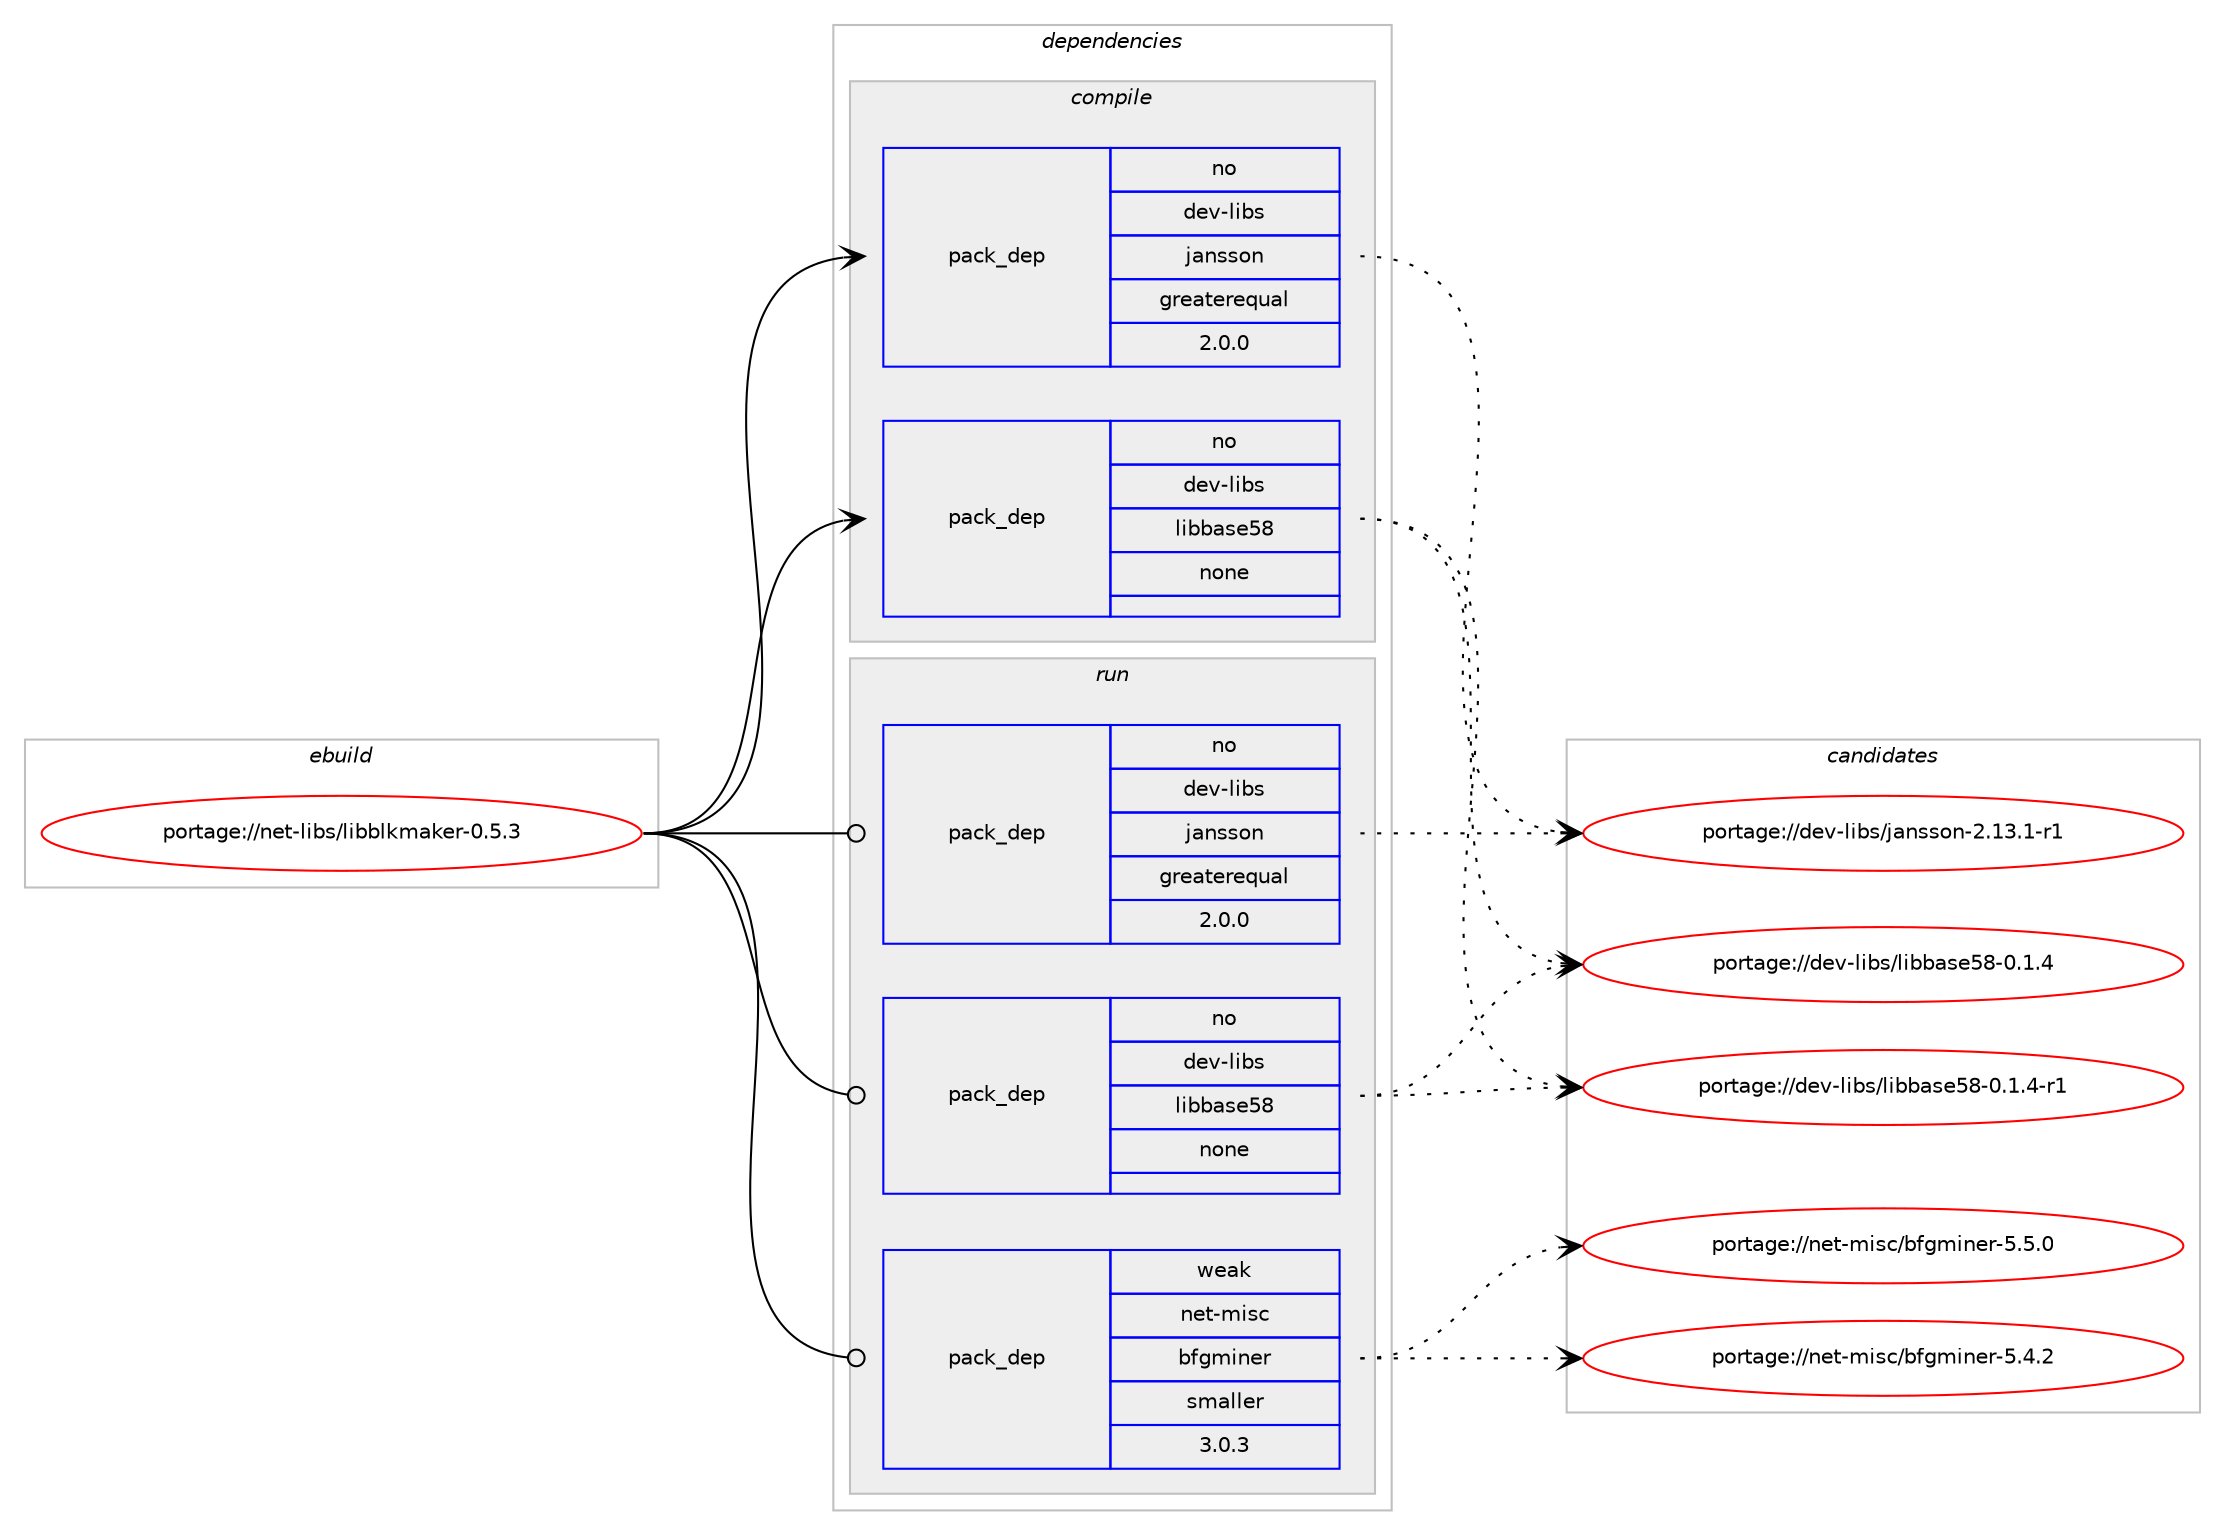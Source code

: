 digraph prolog {

# *************
# Graph options
# *************

newrank=true;
concentrate=true;
compound=true;
graph [rankdir=LR,fontname=Helvetica,fontsize=10,ranksep=1.5];#, ranksep=2.5, nodesep=0.2];
edge  [arrowhead=vee];
node  [fontname=Helvetica,fontsize=10];

# **********
# The ebuild
# **********

subgraph cluster_leftcol {
color=gray;
rank=same;
label=<<i>ebuild</i>>;
id [label="portage://net-libs/libblkmaker-0.5.3", color=red, width=4, href="../net-libs/libblkmaker-0.5.3.svg"];
}

# ****************
# The dependencies
# ****************

subgraph cluster_midcol {
color=gray;
label=<<i>dependencies</i>>;
subgraph cluster_compile {
fillcolor="#eeeeee";
style=filled;
label=<<i>compile</i>>;
subgraph pack9327 {
dependency13202 [label=<<TABLE BORDER="0" CELLBORDER="1" CELLSPACING="0" CELLPADDING="4" WIDTH="220"><TR><TD ROWSPAN="6" CELLPADDING="30">pack_dep</TD></TR><TR><TD WIDTH="110">no</TD></TR><TR><TD>dev-libs</TD></TR><TR><TD>jansson</TD></TR><TR><TD>greaterequal</TD></TR><TR><TD>2.0.0</TD></TR></TABLE>>, shape=none, color=blue];
}
id:e -> dependency13202:w [weight=20,style="solid",arrowhead="vee"];
subgraph pack9328 {
dependency13203 [label=<<TABLE BORDER="0" CELLBORDER="1" CELLSPACING="0" CELLPADDING="4" WIDTH="220"><TR><TD ROWSPAN="6" CELLPADDING="30">pack_dep</TD></TR><TR><TD WIDTH="110">no</TD></TR><TR><TD>dev-libs</TD></TR><TR><TD>libbase58</TD></TR><TR><TD>none</TD></TR><TR><TD></TD></TR></TABLE>>, shape=none, color=blue];
}
id:e -> dependency13203:w [weight=20,style="solid",arrowhead="vee"];
}
subgraph cluster_compileandrun {
fillcolor="#eeeeee";
style=filled;
label=<<i>compile and run</i>>;
}
subgraph cluster_run {
fillcolor="#eeeeee";
style=filled;
label=<<i>run</i>>;
subgraph pack9329 {
dependency13204 [label=<<TABLE BORDER="0" CELLBORDER="1" CELLSPACING="0" CELLPADDING="4" WIDTH="220"><TR><TD ROWSPAN="6" CELLPADDING="30">pack_dep</TD></TR><TR><TD WIDTH="110">no</TD></TR><TR><TD>dev-libs</TD></TR><TR><TD>jansson</TD></TR><TR><TD>greaterequal</TD></TR><TR><TD>2.0.0</TD></TR></TABLE>>, shape=none, color=blue];
}
id:e -> dependency13204:w [weight=20,style="solid",arrowhead="odot"];
subgraph pack9330 {
dependency13205 [label=<<TABLE BORDER="0" CELLBORDER="1" CELLSPACING="0" CELLPADDING="4" WIDTH="220"><TR><TD ROWSPAN="6" CELLPADDING="30">pack_dep</TD></TR><TR><TD WIDTH="110">no</TD></TR><TR><TD>dev-libs</TD></TR><TR><TD>libbase58</TD></TR><TR><TD>none</TD></TR><TR><TD></TD></TR></TABLE>>, shape=none, color=blue];
}
id:e -> dependency13205:w [weight=20,style="solid",arrowhead="odot"];
subgraph pack9331 {
dependency13206 [label=<<TABLE BORDER="0" CELLBORDER="1" CELLSPACING="0" CELLPADDING="4" WIDTH="220"><TR><TD ROWSPAN="6" CELLPADDING="30">pack_dep</TD></TR><TR><TD WIDTH="110">weak</TD></TR><TR><TD>net-misc</TD></TR><TR><TD>bfgminer</TD></TR><TR><TD>smaller</TD></TR><TR><TD>3.0.3</TD></TR></TABLE>>, shape=none, color=blue];
}
id:e -> dependency13206:w [weight=20,style="solid",arrowhead="odot"];
}
}

# **************
# The candidates
# **************

subgraph cluster_choices {
rank=same;
color=gray;
label=<<i>candidates</i>>;

subgraph choice9327 {
color=black;
nodesep=1;
choice10010111845108105981154710697110115115111110455046495146494511449 [label="portage://dev-libs/jansson-2.13.1-r1", color=red, width=4,href="../dev-libs/jansson-2.13.1-r1.svg"];
dependency13202:e -> choice10010111845108105981154710697110115115111110455046495146494511449:w [style=dotted,weight="100"];
}
subgraph choice9328 {
color=black;
nodesep=1;
choice10010111845108105981154710810598989711510153564548464946524511449 [label="portage://dev-libs/libbase58-0.1.4-r1", color=red, width=4,href="../dev-libs/libbase58-0.1.4-r1.svg"];
choice1001011184510810598115471081059898971151015356454846494652 [label="portage://dev-libs/libbase58-0.1.4", color=red, width=4,href="../dev-libs/libbase58-0.1.4.svg"];
dependency13203:e -> choice10010111845108105981154710810598989711510153564548464946524511449:w [style=dotted,weight="100"];
dependency13203:e -> choice1001011184510810598115471081059898971151015356454846494652:w [style=dotted,weight="100"];
}
subgraph choice9329 {
color=black;
nodesep=1;
choice10010111845108105981154710697110115115111110455046495146494511449 [label="portage://dev-libs/jansson-2.13.1-r1", color=red, width=4,href="../dev-libs/jansson-2.13.1-r1.svg"];
dependency13204:e -> choice10010111845108105981154710697110115115111110455046495146494511449:w [style=dotted,weight="100"];
}
subgraph choice9330 {
color=black;
nodesep=1;
choice10010111845108105981154710810598989711510153564548464946524511449 [label="portage://dev-libs/libbase58-0.1.4-r1", color=red, width=4,href="../dev-libs/libbase58-0.1.4-r1.svg"];
choice1001011184510810598115471081059898971151015356454846494652 [label="portage://dev-libs/libbase58-0.1.4", color=red, width=4,href="../dev-libs/libbase58-0.1.4.svg"];
dependency13205:e -> choice10010111845108105981154710810598989711510153564548464946524511449:w [style=dotted,weight="100"];
dependency13205:e -> choice1001011184510810598115471081059898971151015356454846494652:w [style=dotted,weight="100"];
}
subgraph choice9331 {
color=black;
nodesep=1;
choice11010111645109105115994798102103109105110101114455346534648 [label="portage://net-misc/bfgminer-5.5.0", color=red, width=4,href="../net-misc/bfgminer-5.5.0.svg"];
choice11010111645109105115994798102103109105110101114455346524650 [label="portage://net-misc/bfgminer-5.4.2", color=red, width=4,href="../net-misc/bfgminer-5.4.2.svg"];
dependency13206:e -> choice11010111645109105115994798102103109105110101114455346534648:w [style=dotted,weight="100"];
dependency13206:e -> choice11010111645109105115994798102103109105110101114455346524650:w [style=dotted,weight="100"];
}
}

}

